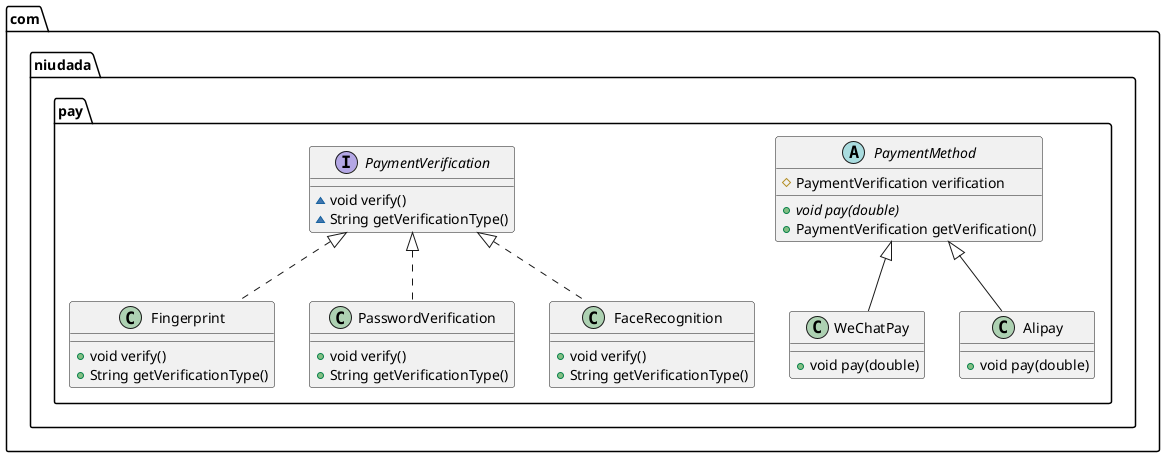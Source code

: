 @startuml
class com.niudada.pay.WeChatPay {
+ void pay(double)
}

class com.niudada.pay.Fingerprint {
+ void verify()
+ String getVerificationType()
}

abstract class com.niudada.pay.PaymentMethod {
# PaymentVerification verification
+ {abstract}void pay(double)
+ PaymentVerification getVerification()
}


class com.niudada.pay.PasswordVerification {
+ void verify()
+ String getVerificationType()
}

class com.niudada.pay.Alipay {
+ void pay(double)
}

class com.niudada.pay.FaceRecognition {
+ void verify()
+ String getVerificationType()
}

interface com.niudada.pay.PaymentVerification {
~ void verify()
~ String getVerificationType()
}



com.niudada.pay.PaymentMethod <|-- com.niudada.pay.WeChatPay
com.niudada.pay.PaymentVerification <|.. com.niudada.pay.Fingerprint
com.niudada.pay.PaymentVerification <|.. com.niudada.pay.PasswordVerification
com.niudada.pay.PaymentMethod <|-- com.niudada.pay.Alipay
com.niudada.pay.PaymentVerification <|.. com.niudada.pay.FaceRecognition
@enduml